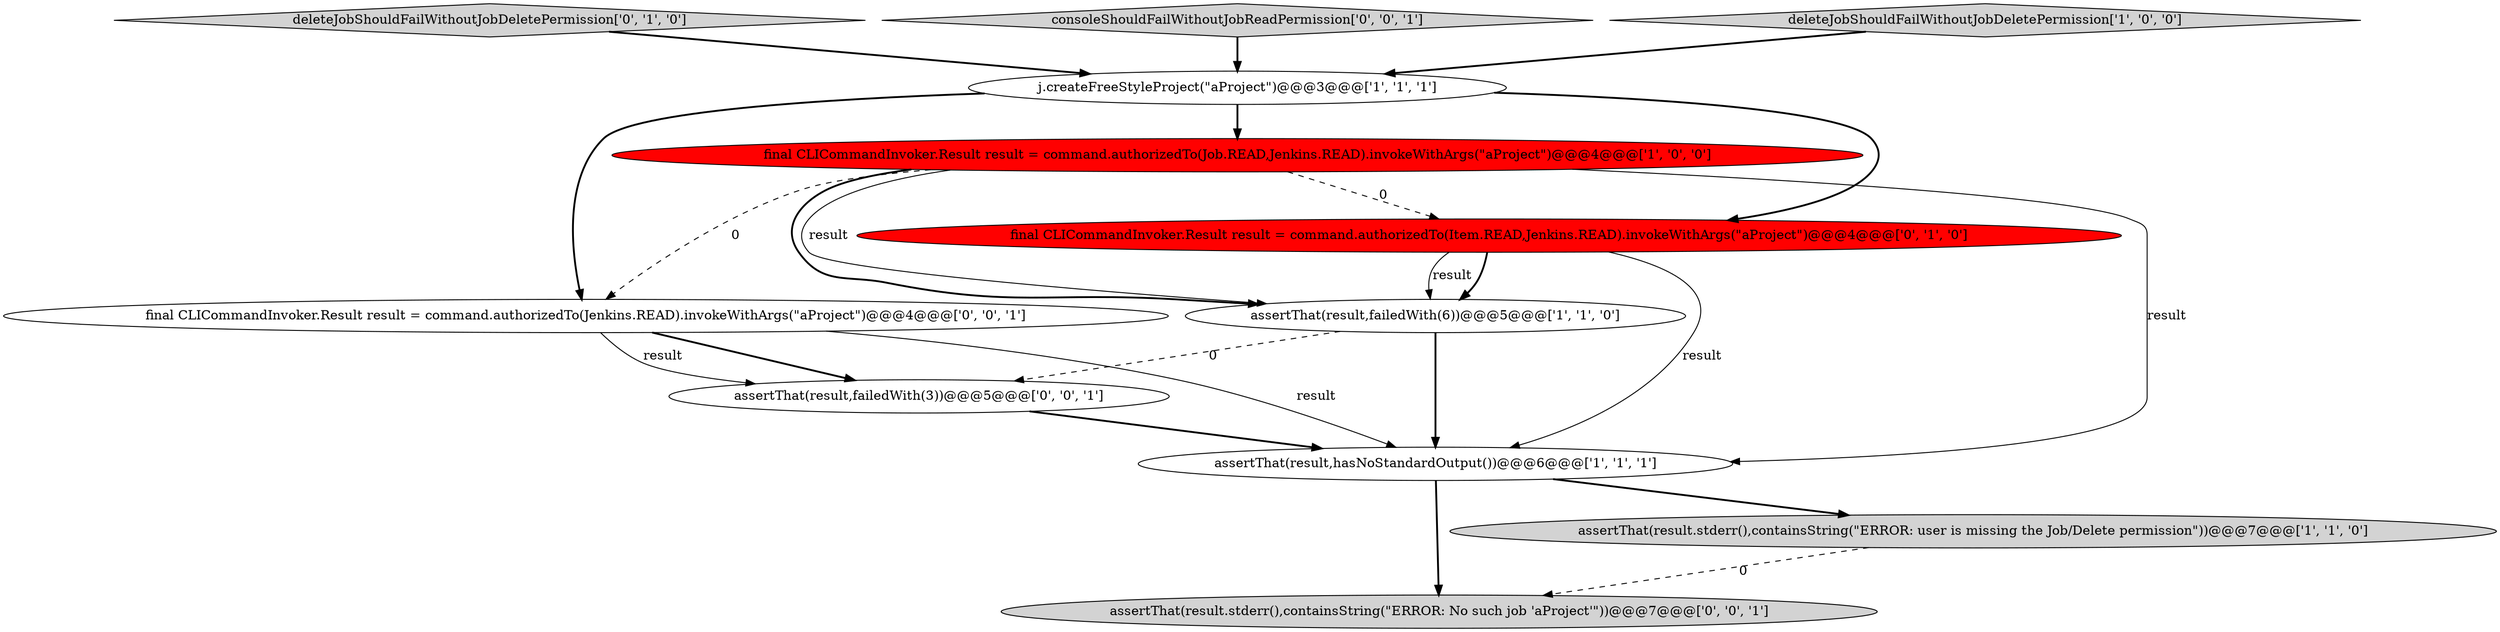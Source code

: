 digraph {
6 [style = filled, label = "deleteJobShouldFailWithoutJobDeletePermission['0', '1', '0']", fillcolor = lightgray, shape = diamond image = "AAA0AAABBB2BBB"];
9 [style = filled, label = "assertThat(result.stderr(),containsString(\"ERROR: No such job 'aProject'\"))@@@7@@@['0', '0', '1']", fillcolor = lightgray, shape = ellipse image = "AAA0AAABBB3BBB"];
10 [style = filled, label = "consoleShouldFailWithoutJobReadPermission['0', '0', '1']", fillcolor = lightgray, shape = diamond image = "AAA0AAABBB3BBB"];
11 [style = filled, label = "final CLICommandInvoker.Result result = command.authorizedTo(Jenkins.READ).invokeWithArgs(\"aProject\")@@@4@@@['0', '0', '1']", fillcolor = white, shape = ellipse image = "AAA0AAABBB3BBB"];
5 [style = filled, label = "j.createFreeStyleProject(\"aProject\")@@@3@@@['1', '1', '1']", fillcolor = white, shape = ellipse image = "AAA0AAABBB1BBB"];
4 [style = filled, label = "assertThat(result.stderr(),containsString(\"ERROR: user is missing the Job/Delete permission\"))@@@7@@@['1', '1', '0']", fillcolor = lightgray, shape = ellipse image = "AAA0AAABBB1BBB"];
1 [style = filled, label = "final CLICommandInvoker.Result result = command.authorizedTo(Job.READ,Jenkins.READ).invokeWithArgs(\"aProject\")@@@4@@@['1', '0', '0']", fillcolor = red, shape = ellipse image = "AAA1AAABBB1BBB"];
3 [style = filled, label = "deleteJobShouldFailWithoutJobDeletePermission['1', '0', '0']", fillcolor = lightgray, shape = diamond image = "AAA0AAABBB1BBB"];
2 [style = filled, label = "assertThat(result,hasNoStandardOutput())@@@6@@@['1', '1', '1']", fillcolor = white, shape = ellipse image = "AAA0AAABBB1BBB"];
7 [style = filled, label = "final CLICommandInvoker.Result result = command.authorizedTo(Item.READ,Jenkins.READ).invokeWithArgs(\"aProject\")@@@4@@@['0', '1', '0']", fillcolor = red, shape = ellipse image = "AAA1AAABBB2BBB"];
0 [style = filled, label = "assertThat(result,failedWith(6))@@@5@@@['1', '1', '0']", fillcolor = white, shape = ellipse image = "AAA0AAABBB1BBB"];
8 [style = filled, label = "assertThat(result,failedWith(3))@@@5@@@['0', '0', '1']", fillcolor = white, shape = ellipse image = "AAA0AAABBB3BBB"];
11->8 [style = solid, label="result"];
11->2 [style = solid, label="result"];
0->2 [style = bold, label=""];
1->0 [style = solid, label="result"];
7->0 [style = bold, label=""];
1->0 [style = bold, label=""];
2->9 [style = bold, label=""];
2->4 [style = bold, label=""];
5->1 [style = bold, label=""];
6->5 [style = bold, label=""];
4->9 [style = dashed, label="0"];
3->5 [style = bold, label=""];
10->5 [style = bold, label=""];
8->2 [style = bold, label=""];
7->0 [style = solid, label="result"];
1->11 [style = dashed, label="0"];
5->7 [style = bold, label=""];
11->8 [style = bold, label=""];
0->8 [style = dashed, label="0"];
5->11 [style = bold, label=""];
1->7 [style = dashed, label="0"];
7->2 [style = solid, label="result"];
1->2 [style = solid, label="result"];
}
